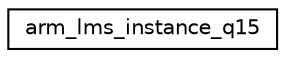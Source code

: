 digraph "Graphical Class Hierarchy"
{
 // LATEX_PDF_SIZE
  edge [fontname="Helvetica",fontsize="10",labelfontname="Helvetica",labelfontsize="10"];
  node [fontname="Helvetica",fontsize="10",shape=record];
  rankdir="LR";
  Node0 [label="arm_lms_instance_q15",height=0.2,width=0.4,color="black", fillcolor="white", style="filled",URL="$structarm__lms__instance__q15.html",tooltip="Instance structure for the Q15 LMS filter."];
}
